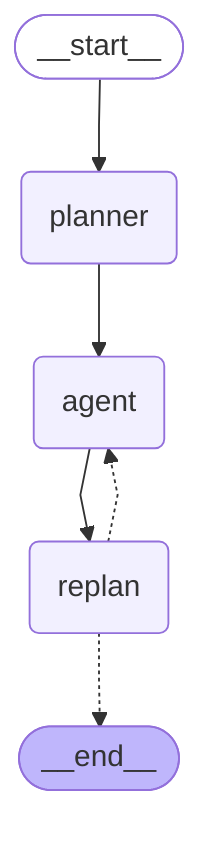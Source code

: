 ---
config:
  theme: default
  flowchart:
    curve: linear
---
graph TD;
	__start__([<p>__start__</p>]):::first
	planner(planner)
	agent(agent)
	replan(replan)
	__end__([<p>__end__</p>]):::last
	__start__ --> planner;
	agent --> replan;
	planner --> agent;
	replan -.-> __end__;
	replan -.-> agent;
	classDef default fill:#f2f0ff,line-height:1.2
	classDef first fill-opacity:0
	classDef last fill:#bfb6fc